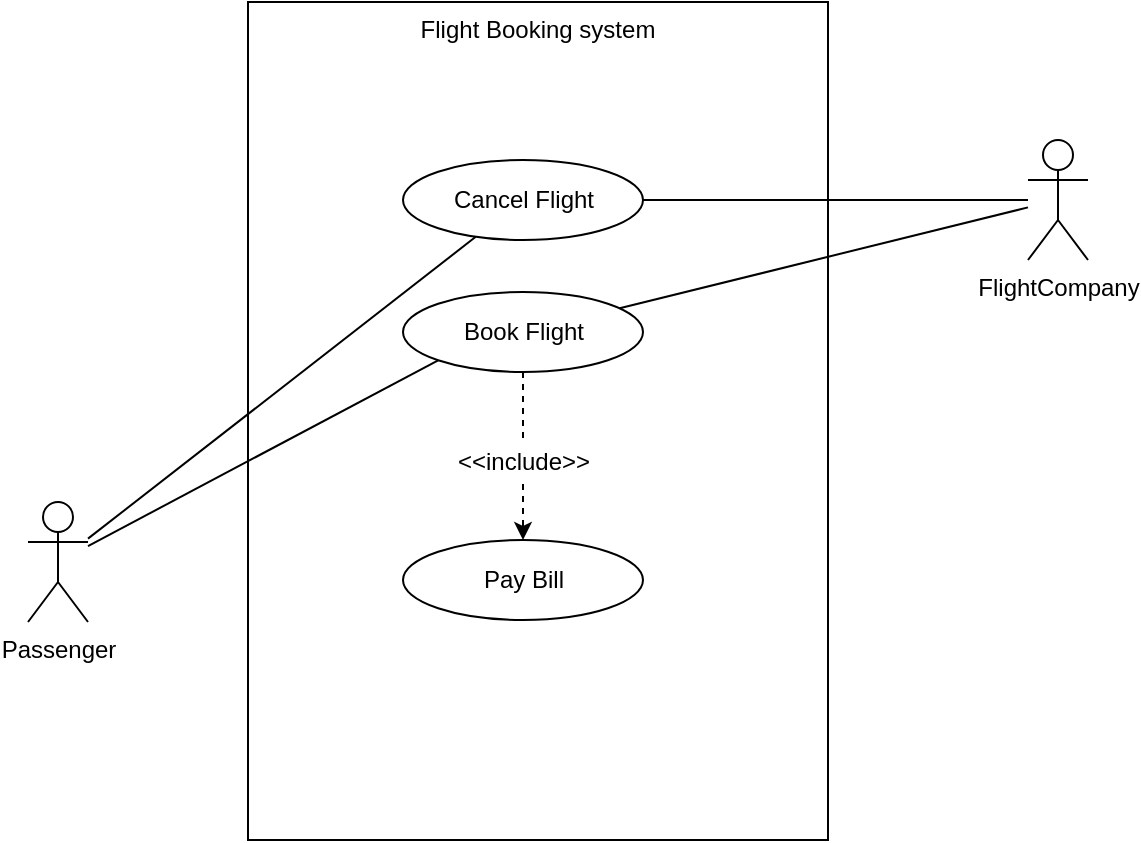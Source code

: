 <mxfile version="19.0.3" type="device" pages="3"><diagram name="Usecase" id="e7e014a7-5840-1c2e-5031-d8a46d1fe8dd"><mxGraphModel dx="652" dy="875" grid="1" gridSize="10" guides="1" tooltips="1" connect="1" arrows="1" fold="1" page="1" pageScale="1" pageWidth="1169" pageHeight="826" background="none" math="0" shadow="0"><root><mxCell id="0"/><mxCell id="1" parent="0"/><mxCell id="3" value="Flight Booking system" style="verticalAlign=top;" parent="1" vertex="1"><mxGeometry x="480" y="41" width="290" height="419" as="geometry"/></mxCell><mxCell id="TDL8bfE9JvffmUdeJt1t-57" style="rounded=0;orthogonalLoop=1;jettySize=auto;html=1;endArrow=none;endFill=0;" parent="1" source="TDL8bfE9JvffmUdeJt1t-47" target="TDL8bfE9JvffmUdeJt1t-48" edge="1"><mxGeometry relative="1" as="geometry"/></mxCell><mxCell id="TDL8bfE9JvffmUdeJt1t-59" style="edgeStyle=none;rounded=0;orthogonalLoop=1;jettySize=auto;html=1;entryX=0;entryY=1;entryDx=0;entryDy=0;endArrow=none;endFill=0;" parent="1" source="TDL8bfE9JvffmUdeJt1t-47" target="TDL8bfE9JvffmUdeJt1t-49" edge="1"><mxGeometry relative="1" as="geometry"/></mxCell><mxCell id="TDL8bfE9JvffmUdeJt1t-47" value="Passenger" style="shape=umlActor;verticalLabelPosition=bottom;verticalAlign=top;html=1;outlineConnect=0;" parent="1" vertex="1"><mxGeometry x="370" y="291" width="30" height="60" as="geometry"/></mxCell><mxCell id="TDL8bfE9JvffmUdeJt1t-58" style="edgeStyle=none;rounded=0;orthogonalLoop=1;jettySize=auto;html=1;endArrow=none;endFill=0;" parent="1" source="TDL8bfE9JvffmUdeJt1t-48" target="TDL8bfE9JvffmUdeJt1t-56" edge="1"><mxGeometry relative="1" as="geometry"/></mxCell><mxCell id="TDL8bfE9JvffmUdeJt1t-48" value="Cancel Flight" style="ellipse;whiteSpace=wrap;html=1;" parent="1" vertex="1"><mxGeometry x="557.5" y="120" width="120" height="40" as="geometry"/></mxCell><mxCell id="TDL8bfE9JvffmUdeJt1t-60" style="edgeStyle=none;rounded=0;orthogonalLoop=1;jettySize=auto;html=1;endArrow=none;endFill=0;" parent="1" source="TDL8bfE9JvffmUdeJt1t-49" target="TDL8bfE9JvffmUdeJt1t-56" edge="1"><mxGeometry relative="1" as="geometry"/></mxCell><mxCell id="FbRjkY76gEAK9s7r62sR-5" style="edgeStyle=none;rounded=0;orthogonalLoop=1;jettySize=auto;html=1;exitX=0.5;exitY=1;exitDx=0;exitDy=0;dashed=1;startArrow=none;" edge="1" parent="1" source="FbRjkY76gEAK9s7r62sR-6" target="TDL8bfE9JvffmUdeJt1t-53"><mxGeometry relative="1" as="geometry"/></mxCell><mxCell id="TDL8bfE9JvffmUdeJt1t-49" value="Book Flight" style="ellipse;whiteSpace=wrap;html=1;" parent="1" vertex="1"><mxGeometry x="557.5" y="186" width="120" height="40" as="geometry"/></mxCell><mxCell id="TDL8bfE9JvffmUdeJt1t-53" value="Pay Bill" style="ellipse;whiteSpace=wrap;html=1;" parent="1" vertex="1"><mxGeometry x="557.5" y="310" width="120" height="40" as="geometry"/></mxCell><mxCell id="TDL8bfE9JvffmUdeJt1t-56" value="&lt;div&gt;FlightCompany&lt;/div&gt;" style="shape=umlActor;verticalLabelPosition=bottom;verticalAlign=top;html=1;outlineConnect=0;" parent="1" vertex="1"><mxGeometry x="870" y="110" width="30" height="60" as="geometry"/></mxCell><mxCell id="FbRjkY76gEAK9s7r62sR-6" value="&amp;lt;&amp;lt;include&amp;gt;&amp;gt;" style="text;html=1;strokeColor=none;fillColor=none;align=center;verticalAlign=middle;whiteSpace=wrap;rounded=0;" vertex="1" parent="1"><mxGeometry x="587.5" y="260" width="60" height="22" as="geometry"/></mxCell><mxCell id="FbRjkY76gEAK9s7r62sR-8" value="" style="edgeStyle=none;rounded=0;orthogonalLoop=1;jettySize=auto;html=1;exitX=0.5;exitY=1;exitDx=0;exitDy=0;dashed=1;endArrow=none;" edge="1" parent="1" source="TDL8bfE9JvffmUdeJt1t-49" target="FbRjkY76gEAK9s7r62sR-6"><mxGeometry relative="1" as="geometry"><mxPoint x="617.5" y="226" as="sourcePoint"/><mxPoint x="617.5" y="310" as="targetPoint"/></mxGeometry></mxCell><mxCell id="FbRjkY76gEAK9s7r62sR-9" style="edgeStyle=none;rounded=0;orthogonalLoop=1;jettySize=auto;html=1;exitX=0.5;exitY=0;exitDx=0;exitDy=0;dashed=1;" edge="1" parent="1"><mxGeometry relative="1" as="geometry"><mxPoint x="617.5" y="370" as="sourcePoint"/><mxPoint x="617.5" y="370" as="targetPoint"/></mxGeometry></mxCell></root></mxGraphModel></diagram><diagram id="TeAFWUX0JYLAGEhZVdAT" name="Class"><mxGraphModel dx="652" dy="875" grid="1" gridSize="10" guides="1" tooltips="1" connect="1" arrows="1" fold="1" page="1" pageScale="1" pageWidth="1169" pageHeight="827" math="0" shadow="0"><root><mxCell id="0"/><mxCell id="1" parent="0"/><mxCell id="K90MN-hTB2s9Rrz1LQJv-1" value="Passenger" style="swimlane;fontStyle=2;align=center;verticalAlign=top;childLayout=stackLayout;horizontal=1;startSize=26;horizontalStack=0;resizeParent=1;resizeLast=0;collapsible=1;marginBottom=0;rounded=0;shadow=0;strokeWidth=1;" parent="1" vertex="1"><mxGeometry x="94" y="850" width="160" height="138" as="geometry"><mxRectangle x="230" y="140" width="160" height="26" as="alternateBounds"/></mxGeometry></mxCell><mxCell id="K90MN-hTB2s9Rrz1LQJv-2" value="Name" style="text;align=left;verticalAlign=top;spacingLeft=4;spacingRight=4;overflow=hidden;rotatable=0;points=[[0,0.5],[1,0.5]];portConstraint=eastwest;" parent="K90MN-hTB2s9Rrz1LQJv-1" vertex="1"><mxGeometry y="26" width="160" height="26" as="geometry"/></mxCell><mxCell id="K90MN-hTB2s9Rrz1LQJv-3" value="Surname" style="text;align=left;verticalAlign=top;spacingLeft=4;spacingRight=4;overflow=hidden;rotatable=0;points=[[0,0.5],[1,0.5]];portConstraint=eastwest;rounded=0;shadow=0;html=0;" parent="K90MN-hTB2s9Rrz1LQJv-1" vertex="1"><mxGeometry y="52" width="160" height="26" as="geometry"/></mxCell><mxCell id="K90MN-hTB2s9Rrz1LQJv-4" value="Email Address" style="text;align=left;verticalAlign=top;spacingLeft=4;spacingRight=4;overflow=hidden;rotatable=0;points=[[0,0.5],[1,0.5]];portConstraint=eastwest;rounded=0;shadow=0;html=0;" parent="K90MN-hTB2s9Rrz1LQJv-1" vertex="1"><mxGeometry y="78" width="160" height="26" as="geometry"/></mxCell><mxCell id="K90MN-hTB2s9Rrz1LQJv-5" value="" style="line;html=1;strokeWidth=1;align=left;verticalAlign=middle;spacingTop=-1;spacingLeft=3;spacingRight=3;rotatable=0;labelPosition=right;points=[];portConstraint=eastwest;" parent="K90MN-hTB2s9Rrz1LQJv-1" vertex="1"><mxGeometry y="104" width="160" height="8" as="geometry"/></mxCell><mxCell id="K90MN-hTB2s9Rrz1LQJv-6" value="Flight Booking" style="swimlane;fontStyle=0;align=center;verticalAlign=top;childLayout=stackLayout;horizontal=1;startSize=26;horizontalStack=0;resizeParent=1;resizeLast=0;collapsible=1;marginBottom=0;rounded=0;shadow=0;strokeWidth=1;" parent="1" vertex="1"><mxGeometry x="414" y="869" width="160" height="120" as="geometry"><mxRectangle x="550" y="140" width="160" height="26" as="alternateBounds"/></mxGeometry></mxCell><mxCell id="K90MN-hTB2s9Rrz1LQJv-7" value="totalCost" style="text;align=left;verticalAlign=top;spacingLeft=4;spacingRight=4;overflow=hidden;rotatable=0;points=[[0,0.5],[1,0.5]];portConstraint=eastwest;" parent="K90MN-hTB2s9Rrz1LQJv-6" vertex="1"><mxGeometry y="26" width="160" height="26" as="geometry"/></mxCell><mxCell id="K90MN-hTB2s9Rrz1LQJv-8" value="" style="line;html=1;strokeWidth=1;align=left;verticalAlign=middle;spacingTop=-1;spacingLeft=3;spacingRight=3;rotatable=0;labelPosition=right;points=[];portConstraint=eastwest;" parent="K90MN-hTB2s9Rrz1LQJv-6" vertex="1"><mxGeometry y="52" width="160" height="8" as="geometry"/></mxCell><mxCell id="K90MN-hTB2s9Rrz1LQJv-9" value="calcTotalPayment&#10;checkUserInfo&#10;sendBillInfo" style="text;align=left;verticalAlign=top;spacingLeft=4;spacingRight=4;overflow=hidden;rotatable=0;points=[[0,0.5],[1,0.5]];portConstraint=eastwest;" parent="K90MN-hTB2s9Rrz1LQJv-6" vertex="1"><mxGeometry y="60" width="160" height="60" as="geometry"/></mxCell><mxCell id="K90MN-hTB2s9Rrz1LQJv-10" value="" style="endArrow=none;shadow=0;strokeWidth=1;rounded=0;endFill=0;edgeStyle=elbowEdgeStyle;elbow=vertical;" parent="1" source="K90MN-hTB2s9Rrz1LQJv-1" target="K90MN-hTB2s9Rrz1LQJv-6" edge="1"><mxGeometry x="0.5" y="41" relative="1" as="geometry"><mxPoint x="424" y="622" as="sourcePoint"/><mxPoint x="584" y="622" as="targetPoint"/><mxPoint x="-40" y="32" as="offset"/></mxGeometry></mxCell><mxCell id="K90MN-hTB2s9Rrz1LQJv-11" value="0..1" style="resizable=0;align=left;verticalAlign=bottom;labelBackgroundColor=none;fontSize=12;" parent="K90MN-hTB2s9Rrz1LQJv-10" connectable="0" vertex="1"><mxGeometry x="-1" relative="1" as="geometry"><mxPoint x="130" y="1" as="offset"/></mxGeometry></mxCell><mxCell id="K90MN-hTB2s9Rrz1LQJv-12" value="1" style="resizable=0;align=right;verticalAlign=bottom;labelBackgroundColor=none;fontSize=12;" parent="K90MN-hTB2s9Rrz1LQJv-10" connectable="0" vertex="1"><mxGeometry x="1" relative="1" as="geometry"><mxPoint x="-150" y="1" as="offset"/></mxGeometry></mxCell><mxCell id="K90MN-hTB2s9Rrz1LQJv-13" style="edgeStyle=orthogonalEdgeStyle;rounded=0;orthogonalLoop=1;jettySize=auto;html=1;fontSize=13;endArrow=none;endFill=0;startArrow=diamondThin;startFill=1;" parent="1" source="K90MN-hTB2s9Rrz1LQJv-15" target="K90MN-hTB2s9Rrz1LQJv-26" edge="1"><mxGeometry relative="1" as="geometry"/></mxCell><mxCell id="K90MN-hTB2s9Rrz1LQJv-14" style="edgeStyle=orthogonalEdgeStyle;rounded=0;orthogonalLoop=1;jettySize=auto;html=1;fontSize=13;endArrow=none;endFill=0;startArrow=diamondThin;startFill=1;" parent="1" source="K90MN-hTB2s9Rrz1LQJv-15" target="K90MN-hTB2s9Rrz1LQJv-22" edge="1"><mxGeometry relative="1" as="geometry"><Array as="points"><mxPoint x="614" y="440"/><mxPoint x="614" y="440"/></Array></mxGeometry></mxCell><mxCell id="K90MN-hTB2s9Rrz1LQJv-15" value="Airline Company" style="swimlane;fontStyle=0;align=center;verticalAlign=top;childLayout=stackLayout;horizontal=1;startSize=26;horizontalStack=0;resizeParent=1;resizeLast=0;collapsible=1;marginBottom=0;rounded=0;shadow=0;strokeWidth=1;" parent="1" vertex="1"><mxGeometry x="414" y="370" width="160" height="190" as="geometry"><mxRectangle x="550" y="140" width="160" height="26" as="alternateBounds"/></mxGeometry></mxCell><mxCell id="K90MN-hTB2s9Rrz1LQJv-16" value="companyCode" style="text;align=left;verticalAlign=top;spacingLeft=4;spacingRight=4;overflow=hidden;rotatable=0;points=[[0,0.5],[1,0.5]];portConstraint=eastwest;" parent="K90MN-hTB2s9Rrz1LQJv-15" vertex="1"><mxGeometry y="26" width="160" height="26" as="geometry"/></mxCell><mxCell id="K90MN-hTB2s9Rrz1LQJv-17" value="" style="line;html=1;strokeWidth=1;align=left;verticalAlign=middle;spacingTop=-1;spacingLeft=3;spacingRight=3;rotatable=0;labelPosition=right;points=[];portConstraint=eastwest;" parent="K90MN-hTB2s9Rrz1LQJv-15" vertex="1"><mxGeometry y="52" width="160" height="8" as="geometry"/></mxCell><mxCell id="K90MN-hTB2s9Rrz1LQJv-18" value="checkAirplane" style="text;align=left;verticalAlign=top;spacingLeft=4;spacingRight=4;overflow=hidden;rotatable=0;points=[[0,0.5],[1,0.5]];portConstraint=eastwest;" parent="K90MN-hTB2s9Rrz1LQJv-15" vertex="1"><mxGeometry y="60" width="160" height="26" as="geometry"/></mxCell><mxCell id="K90MN-hTB2s9Rrz1LQJv-19" value="checkAirport&#10;" style="text;align=left;verticalAlign=top;spacingLeft=4;spacingRight=4;overflow=hidden;rotatable=0;points=[[0,0.5],[1,0.5]];portConstraint=eastwest;" parent="K90MN-hTB2s9Rrz1LQJv-15" vertex="1"><mxGeometry y="86" width="160" height="26" as="geometry"/></mxCell><mxCell id="K90MN-hTB2s9Rrz1LQJv-20" value="checkAirplane" style="text;align=left;verticalAlign=top;spacingLeft=4;spacingRight=4;overflow=hidden;rotatable=0;points=[[0,0.5],[1,0.5]];portConstraint=eastwest;" parent="K90MN-hTB2s9Rrz1LQJv-15" vertex="1"><mxGeometry y="112" width="160" height="26" as="geometry"/></mxCell><mxCell id="K90MN-hTB2s9Rrz1LQJv-21" value="checkSeat" style="text;align=left;verticalAlign=top;spacingLeft=4;spacingRight=4;overflow=hidden;rotatable=0;points=[[0,0.5],[1,0.5]];portConstraint=eastwest;" parent="K90MN-hTB2s9Rrz1LQJv-15" vertex="1"><mxGeometry y="138" width="160" height="26" as="geometry"/></mxCell><mxCell id="8xxlmHhPUcqaFo1KqWBJ-1" value="makeFlight" style="text;align=left;verticalAlign=top;spacingLeft=4;spacingRight=4;overflow=hidden;rotatable=0;points=[[0,0.5],[1,0.5]];portConstraint=eastwest;" vertex="1" parent="K90MN-hTB2s9Rrz1LQJv-15"><mxGeometry y="164" width="160" height="26" as="geometry"/></mxCell><mxCell id="K90MN-hTB2s9Rrz1LQJv-22" value="Airplane" style="swimlane;fontStyle=0;align=center;verticalAlign=top;childLayout=stackLayout;horizontal=1;startSize=26;horizontalStack=0;resizeParent=1;resizeLast=0;collapsible=1;marginBottom=0;rounded=0;shadow=0;strokeWidth=1;" parent="1" vertex="1"><mxGeometry x="724" y="360" width="160" height="160" as="geometry"><mxRectangle x="550" y="140" width="160" height="26" as="alternateBounds"/></mxGeometry></mxCell><mxCell id="K90MN-hTB2s9Rrz1LQJv-23" value="modelNumber&#10;registrationNUmber&#10;capacityOfPassengers&#10;numbeOffBussinessClass&#10;numberOfEconomyClass&#10;numberOfFirstClass&#10;" style="text;align=left;verticalAlign=top;spacingLeft=4;spacingRight=4;overflow=hidden;rotatable=0;points=[[0,0.5],[1,0.5]];portConstraint=eastwest;perimeterSpacing=0;spacingBottom=0;fontSize=13;spacingTop=0;spacing=2;" parent="K90MN-hTB2s9Rrz1LQJv-22" vertex="1"><mxGeometry y="26" width="160" height="114" as="geometry"/></mxCell><mxCell id="K90MN-hTB2s9Rrz1LQJv-24" value="" style="line;html=1;strokeWidth=1;align=left;verticalAlign=middle;spacingTop=-1;spacingLeft=3;spacingRight=3;rotatable=0;labelPosition=right;points=[];portConstraint=eastwest;" parent="K90MN-hTB2s9Rrz1LQJv-22" vertex="1"><mxGeometry y="140" width="160" height="8" as="geometry"/></mxCell><mxCell id="K90MN-hTB2s9Rrz1LQJv-25" value="Airport" style="swimlane;fontStyle=0;align=center;verticalAlign=top;childLayout=stackLayout;horizontal=1;startSize=26;horizontalStack=0;resizeParent=1;resizeLast=0;collapsible=1;marginBottom=0;rounded=0;shadow=0;strokeWidth=1;" parent="1" vertex="1"><mxGeometry x="724" y="240" width="160" height="90" as="geometry"><mxRectangle x="550" y="140" width="160" height="26" as="alternateBounds"/></mxGeometry></mxCell><mxCell id="K90MN-hTB2s9Rrz1LQJv-26" value="airportCode&#10;locationInfo&#10;" style="text;align=left;verticalAlign=top;spacingLeft=4;spacingRight=4;overflow=hidden;rotatable=0;points=[[0,0.5],[1,0.5]];portConstraint=eastwest;fontSize=13;" parent="K90MN-hTB2s9Rrz1LQJv-25" vertex="1"><mxGeometry y="26" width="160" height="44" as="geometry"/></mxCell><mxCell id="K90MN-hTB2s9Rrz1LQJv-27" value="" style="line;html=1;strokeWidth=1;align=left;verticalAlign=middle;spacingTop=-1;spacingLeft=3;spacingRight=3;rotatable=0;labelPosition=right;points=[];portConstraint=eastwest;" parent="K90MN-hTB2s9Rrz1LQJv-25" vertex="1"><mxGeometry y="70" width="160" height="8" as="geometry"/></mxCell><mxCell id="K90MN-hTB2s9Rrz1LQJv-28" style="edgeStyle=orthogonalEdgeStyle;rounded=0;orthogonalLoop=1;jettySize=auto;html=1;fontSize=13;endArrow=none;endFill=0;" parent="1" source="K90MN-hTB2s9Rrz1LQJv-29" target="K90MN-hTB2s9Rrz1LQJv-6" edge="1"><mxGeometry relative="1" as="geometry"><Array as="points"><mxPoint x="554" y="780"/></Array></mxGeometry></mxCell><mxCell id="K90MN-hTB2s9Rrz1LQJv-29" value="Flight" style="swimlane;fontStyle=0;align=center;verticalAlign=top;childLayout=stackLayout;horizontal=1;startSize=26;horizontalStack=0;resizeParent=1;resizeLast=0;collapsible=1;marginBottom=0;rounded=0;shadow=0;strokeWidth=1;" parent="1" vertex="1"><mxGeometry x="724" y="600" width="160" height="250" as="geometry"><mxRectangle x="550" y="140" width="160" height="26" as="alternateBounds"/></mxGeometry></mxCell><mxCell id="K90MN-hTB2s9Rrz1LQJv-30" value="flightCode&#10;departureAirport&#10;departureGate&#10;departuredate&#10;departureTime&#10;destinationAirport&#10;arrivalGate&#10;arrivalDate&#10;arrivalTime&#10;" style="text;align=left;verticalAlign=top;spacingLeft=4;spacingRight=4;overflow=hidden;rotatable=0;points=[[0,0.5],[1,0.5]];portConstraint=eastwest;fontSize=13;" parent="K90MN-hTB2s9Rrz1LQJv-29" vertex="1"><mxGeometry y="26" width="160" height="154" as="geometry"/></mxCell><mxCell id="K90MN-hTB2s9Rrz1LQJv-31" value="" style="line;html=1;strokeWidth=1;align=left;verticalAlign=middle;spacingTop=-1;spacingLeft=3;spacingRight=3;rotatable=0;labelPosition=right;points=[];portConstraint=eastwest;" parent="K90MN-hTB2s9Rrz1LQJv-29" vertex="1"><mxGeometry y="180" width="160" height="8" as="geometry"/></mxCell><mxCell id="K90MN-hTB2s9Rrz1LQJv-32" value="checkAvailableSeat" style="text;align=left;verticalAlign=top;spacingLeft=4;spacingRight=4;overflow=hidden;rotatable=0;points=[[0,0.5],[1,0.5]];portConstraint=eastwest;" parent="K90MN-hTB2s9Rrz1LQJv-29" vertex="1"><mxGeometry y="188" width="160" height="26" as="geometry"/></mxCell><mxCell id="K90MN-hTB2s9Rrz1LQJv-33" value="calcCostOfFlight" style="text;align=left;verticalAlign=top;spacingLeft=4;spacingRight=4;overflow=hidden;rotatable=0;points=[[0,0.5],[1,0.5]];portConstraint=eastwest;" parent="K90MN-hTB2s9Rrz1LQJv-29" vertex="1"><mxGeometry y="214" width="160" height="26" as="geometry"/></mxCell><mxCell id="K90MN-hTB2s9Rrz1LQJv-34" style="edgeStyle=orthogonalEdgeStyle;rounded=0;orthogonalLoop=1;jettySize=auto;html=1;fontSize=13;endArrow=classic;endFill=1;" parent="1" source="K90MN-hTB2s9Rrz1LQJv-20" target="K90MN-hTB2s9Rrz1LQJv-30" edge="1"><mxGeometry relative="1" as="geometry"/></mxCell><mxCell id="K90MN-hTB2s9Rrz1LQJv-35" value="1..." style="resizable=0;align=left;verticalAlign=bottom;labelBackgroundColor=none;fontSize=12;" parent="1" connectable="0" vertex="1"><mxGeometry x="694" y="285" as="geometry"/></mxCell><mxCell id="K90MN-hTB2s9Rrz1LQJv-36" value="1" style="resizable=0;align=left;verticalAlign=bottom;labelBackgroundColor=none;fontSize=12;" parent="1" connectable="0" vertex="1"><mxGeometry x="480" y="365" as="geometry"/></mxCell><mxCell id="K90MN-hTB2s9Rrz1LQJv-37" value="1..." style="resizable=0;align=left;verticalAlign=bottom;labelBackgroundColor=none;fontSize=12;" parent="1" connectable="0" vertex="1"><mxGeometry x="695" y="438" as="geometry"/></mxCell><mxCell id="K90MN-hTB2s9Rrz1LQJv-38" value="1" style="resizable=0;align=left;verticalAlign=bottom;labelBackgroundColor=none;fontSize=12;" parent="1" connectable="0" vertex="1"><mxGeometry x="581" y="436" as="geometry"/></mxCell><mxCell id="K90MN-hTB2s9Rrz1LQJv-39" value="1" style="resizable=0;align=left;verticalAlign=bottom;labelBackgroundColor=none;fontSize=12;" parent="1" connectable="0" vertex="1"><mxGeometry x="581" y="495" as="geometry"/></mxCell><mxCell id="K90MN-hTB2s9Rrz1LQJv-40" value="0..." style="resizable=0;align=left;verticalAlign=bottom;labelBackgroundColor=none;fontSize=12;" parent="1" connectable="0" vertex="1"><mxGeometry x="695" y="699" as="geometry"/></mxCell><mxCell id="K90MN-hTB2s9Rrz1LQJv-42" value="1..." style="resizable=0;align=left;verticalAlign=bottom;labelBackgroundColor=none;fontSize=12;" parent="1" connectable="0" vertex="1"><mxGeometry x="695" y="770" as="geometry"/></mxCell><mxCell id="oRMDAf0lYwKXxeGD4GW2-2" value="1" style="resizable=0;align=right;verticalAlign=bottom;labelBackgroundColor=none;fontSize=12;" parent="1" connectable="0" vertex="1"><mxGeometry x="274" y="930.381" as="geometry"><mxPoint x="275" y="-75" as="offset"/></mxGeometry></mxCell><mxCell id="r1OVy8lAXLjdpXwc0zc8-20" style="edgeStyle=orthogonalEdgeStyle;rounded=0;orthogonalLoop=1;jettySize=auto;html=1;startArrow=block;startFill=0;endArrow=none;endFill=0;dashed=1;" parent="1" source="r1OVy8lAXLjdpXwc0zc8-1" edge="1"><mxGeometry relative="1" as="geometry"><mxPoint x="494" y="989" as="targetPoint"/><Array as="points"><mxPoint x="600" y="1040"/><mxPoint x="494" y="1040"/></Array></mxGeometry></mxCell><mxCell id="r1OVy8lAXLjdpXwc0zc8-1" value="BookFlight" style="swimlane;fontStyle=2;align=center;verticalAlign=top;childLayout=stackLayout;horizontal=1;startSize=26;horizontalStack=0;resizeParent=1;resizeLast=0;collapsible=1;marginBottom=0;rounded=0;shadow=0;strokeWidth=1;" parent="1" vertex="1"><mxGeometry x="520" y="1103" width="160" height="104" as="geometry"><mxRectangle x="230" y="140" width="160" height="26" as="alternateBounds"/></mxGeometry></mxCell><mxCell id="r1OVy8lAXLjdpXwc0zc8-2" value="flightCode&#10;userInfo" style="text;align=left;verticalAlign=top;spacingLeft=4;spacingRight=4;overflow=hidden;rotatable=0;points=[[0,0.5],[1,0.5]];portConstraint=eastwest;" parent="r1OVy8lAXLjdpXwc0zc8-1" vertex="1"><mxGeometry y="26" width="160" height="44" as="geometry"/></mxCell><mxCell id="r1OVy8lAXLjdpXwc0zc8-5" value="" style="line;html=1;strokeWidth=1;align=left;verticalAlign=middle;spacingTop=-1;spacingLeft=3;spacingRight=3;rotatable=0;labelPosition=right;points=[];portConstraint=eastwest;" parent="r1OVy8lAXLjdpXwc0zc8-1" vertex="1"><mxGeometry y="70" width="160" height="8" as="geometry"/></mxCell><mxCell id="r1OVy8lAXLjdpXwc0zc8-6" value="bookFlight" style="text;align=left;verticalAlign=top;spacingLeft=4;spacingRight=4;overflow=hidden;rotatable=0;points=[[0,0.5],[1,0.5]];portConstraint=eastwest;rounded=0;shadow=0;html=0;" parent="r1OVy8lAXLjdpXwc0zc8-1" vertex="1"><mxGeometry y="78" width="160" height="26" as="geometry"/></mxCell><mxCell id="r1OVy8lAXLjdpXwc0zc8-19" style="edgeStyle=orthogonalEdgeStyle;rounded=0;orthogonalLoop=1;jettySize=auto;html=1;startArrow=open;startFill=0;endArrow=none;endFill=0;exitX=0.5;exitY=0;exitDx=0;exitDy=0;strokeColor=default;dashed=1;" parent="1" source="r1OVy8lAXLjdpXwc0zc8-7" edge="1"><mxGeometry relative="1" as="geometry"><mxPoint x="494" y="989" as="targetPoint"/><Array as="points"><mxPoint x="370" y="1040"/><mxPoint x="494" y="1040"/></Array></mxGeometry></mxCell><mxCell id="r1OVy8lAXLjdpXwc0zc8-7" value="CancelFlight" style="swimlane;fontStyle=2;align=center;verticalAlign=top;childLayout=stackLayout;horizontal=1;startSize=26;horizontalStack=0;resizeParent=1;resizeLast=0;collapsible=1;marginBottom=0;rounded=0;shadow=0;strokeWidth=1;" parent="1" vertex="1"><mxGeometry x="290" y="1103" width="160" height="110" as="geometry"><mxRectangle x="230" y="140" width="160" height="26" as="alternateBounds"/></mxGeometry></mxCell><mxCell id="r1OVy8lAXLjdpXwc0zc8-8" value="flightCode&#10;userInfo" style="text;align=left;verticalAlign=top;spacingLeft=4;spacingRight=4;overflow=hidden;rotatable=0;points=[[0,0.5],[1,0.5]];portConstraint=eastwest;" parent="r1OVy8lAXLjdpXwc0zc8-7" vertex="1"><mxGeometry y="26" width="160" height="44" as="geometry"/></mxCell><mxCell id="r1OVy8lAXLjdpXwc0zc8-9" value="" style="line;html=1;strokeWidth=1;align=left;verticalAlign=middle;spacingTop=-1;spacingLeft=3;spacingRight=3;rotatable=0;labelPosition=right;points=[];portConstraint=eastwest;" parent="r1OVy8lAXLjdpXwc0zc8-7" vertex="1"><mxGeometry y="70" width="160" height="8" as="geometry"/></mxCell><mxCell id="r1OVy8lAXLjdpXwc0zc8-10" value="cancelFlight" style="text;align=left;verticalAlign=top;spacingLeft=4;spacingRight=4;overflow=hidden;rotatable=0;points=[[0,0.5],[1,0.5]];portConstraint=eastwest;rounded=0;shadow=0;html=0;" parent="r1OVy8lAXLjdpXwc0zc8-7" vertex="1"><mxGeometry y="78" width="160" height="26" as="geometry"/></mxCell><mxCell id="r1OVy8lAXLjdpXwc0zc8-22" value="PayBill" style="swimlane;fontStyle=2;align=center;verticalAlign=top;childLayout=stackLayout;horizontal=1;startSize=26;horizontalStack=0;resizeParent=1;resizeLast=0;collapsible=1;marginBottom=0;rounded=0;shadow=0;strokeWidth=1;" parent="1" vertex="1"><mxGeometry x="724" y="1103" width="160" height="160" as="geometry"><mxRectangle x="230" y="140" width="160" height="26" as="alternateBounds"/></mxGeometry></mxCell><mxCell id="r1OVy8lAXLjdpXwc0zc8-23" value="flightCode&#10;userInfo" style="text;align=left;verticalAlign=top;spacingLeft=4;spacingRight=4;overflow=hidden;rotatable=0;points=[[0,0.5],[1,0.5]];portConstraint=eastwest;" parent="r1OVy8lAXLjdpXwc0zc8-22" vertex="1"><mxGeometry y="26" width="160" height="44" as="geometry"/></mxCell><mxCell id="r1OVy8lAXLjdpXwc0zc8-24" value="" style="line;html=1;strokeWidth=1;align=left;verticalAlign=middle;spacingTop=-1;spacingLeft=3;spacingRight=3;rotatable=0;labelPosition=right;points=[];portConstraint=eastwest;" parent="r1OVy8lAXLjdpXwc0zc8-22" vertex="1"><mxGeometry y="70" width="160" height="8" as="geometry"/></mxCell><mxCell id="r1OVy8lAXLjdpXwc0zc8-25" value="cancelFlight&#10;checkUserMilage&#10;getTotalCost&#10;calcGetMilage&#10;successMsgSend" style="text;align=left;verticalAlign=top;spacingLeft=4;spacingRight=4;overflow=hidden;rotatable=0;points=[[0,0.5],[1,0.5]];portConstraint=eastwest;rounded=0;shadow=0;html=0;" parent="r1OVy8lAXLjdpXwc0zc8-22" vertex="1"><mxGeometry y="78" width="160" height="82" as="geometry"/></mxCell><mxCell id="daU__C4wIjhSjI73ESSq-1" style="edgeStyle=orthogonalEdgeStyle;rounded=0;orthogonalLoop=1;jettySize=auto;html=1;startArrow=none;startFill=0;endArrow=block;endFill=0;dashed=1;" parent="1" source="K90MN-hTB2s9Rrz1LQJv-7" edge="1"><mxGeometry relative="1" as="geometry"><mxPoint x="810" y="1100" as="targetPoint"/><Array as="points"><mxPoint x="810" y="908"/></Array></mxGeometry></mxCell></root></mxGraphModel></diagram><diagram id="mlAfhkvd5beTULWrZf4E" name="Sequence"><mxGraphModel dx="892" dy="875" grid="1" gridSize="10" guides="1" tooltips="1" connect="1" arrows="1" fold="1" page="1" pageScale="1" pageWidth="1169" pageHeight="827" math="0" shadow="0"><root><mxCell id="0"/><mxCell id="1" parent="0"/><mxCell id="2vRmTmhqNG-sJGR0Z9_O-1" value="" style="html=1;points=[];perimeter=orthogonalPerimeter;rounded=0;shadow=0;comic=0;labelBackgroundColor=none;strokeWidth=1;fontFamily=Verdana;fontSize=12;align=center;" parent="1" vertex="1"><mxGeometry x="277" y="180" width="10" height="390" as="geometry"/></mxCell><mxCell id="2vRmTmhqNG-sJGR0Z9_O-2" value=":Flight" style="shape=umlLifeline;perimeter=lifelinePerimeter;whiteSpace=wrap;html=1;container=1;collapsible=0;recursiveResize=0;outlineConnect=0;rounded=1;shadow=0;comic=0;labelBackgroundColor=none;strokeWidth=1;fontFamily=Verdana;fontSize=12;align=center;" parent="1" vertex="1"><mxGeometry x="390" y="80" width="100" height="580" as="geometry"/></mxCell><mxCell id="2vRmTmhqNG-sJGR0Z9_O-3" value="" style="html=1;points=[];perimeter=orthogonalPerimeter;rounded=0;shadow=0;comic=0;labelBackgroundColor=none;strokeWidth=1;fontFamily=Verdana;fontSize=12;align=center;" parent="1" vertex="1"><mxGeometry x="435" y="260" width="10" height="40" as="geometry"/></mxCell><mxCell id="2vRmTmhqNG-sJGR0Z9_O-4" value=":FlightBooking" style="shape=umlLifeline;perimeter=lifelinePerimeter;whiteSpace=wrap;html=1;container=1;collapsible=0;recursiveResize=0;outlineConnect=0;rounded=1;shadow=0;comic=0;labelBackgroundColor=none;strokeWidth=1;fontFamily=Verdana;fontSize=12;align=center;" parent="1" vertex="1"><mxGeometry x="240" y="80" width="100" height="580" as="geometry"/></mxCell><mxCell id="2vRmTmhqNG-sJGR0Z9_O-5" value="" style="html=1;points=[];perimeter=orthogonalPerimeter;rounded=0;shadow=0;comic=0;labelBackgroundColor=none;strokeWidth=1;fontFamily=Verdana;fontSize=12;align=center;" parent="2vRmTmhqNG-sJGR0Z9_O-4" vertex="1"><mxGeometry x="45" y="100" width="10" height="50" as="geometry"/></mxCell><mxCell id="2vRmTmhqNG-sJGR0Z9_O-6" value="" style="html=1;points=[];perimeter=orthogonalPerimeter;rounded=0;shadow=0;comic=0;labelBackgroundColor=none;strokeWidth=1;fontFamily=Verdana;fontSize=12;align=center;" parent="2vRmTmhqNG-sJGR0Z9_O-4" vertex="1"><mxGeometry x="45" y="170" width="10" height="50" as="geometry"/></mxCell><mxCell id="2vRmTmhqNG-sJGR0Z9_O-7" value="checkAvailableSeat" style="html=1;verticalAlign=bottom;endArrow=block;labelBackgroundColor=none;fontFamily=Verdana;fontSize=12;edgeStyle=elbowEdgeStyle;elbow=vertical;" parent="2vRmTmhqNG-sJGR0Z9_O-4" target="2vRmTmhqNG-sJGR0Z9_O-2" edge="1"><mxGeometry relative="1" as="geometry"><mxPoint x="55" y="180" as="sourcePoint"/><mxPoint x="205" y="180" as="targetPoint"/></mxGeometry></mxCell><mxCell id="2vRmTmhqNG-sJGR0Z9_O-8" value="OK" style="html=1;verticalAlign=bottom;endArrow=open;dashed=1;endSize=8;labelBackgroundColor=none;fontFamily=Verdana;fontSize=12;edgeStyle=elbowEdgeStyle;elbow=vertical;" parent="2vRmTmhqNG-sJGR0Z9_O-4" source="2vRmTmhqNG-sJGR0Z9_O-2" edge="1"><mxGeometry relative="1" as="geometry"><mxPoint x="55" y="220" as="targetPoint"/><Array as="points"><mxPoint x="130" y="220"/><mxPoint x="160" y="220"/></Array><mxPoint x="209.5" y="220" as="sourcePoint"/></mxGeometry></mxCell><mxCell id="2vRmTmhqNG-sJGR0Z9_O-9" value="" style="html=1;points=[];perimeter=orthogonalPerimeter;rounded=0;shadow=0;comic=0;labelBackgroundColor=none;strokeWidth=1;fontFamily=Verdana;fontSize=12;align=center;" parent="2vRmTmhqNG-sJGR0Z9_O-4" vertex="1"><mxGeometry x="45" y="240" width="10" height="50" as="geometry"/></mxCell><mxCell id="2vRmTmhqNG-sJGR0Z9_O-14" value=":BookFlight&lt;br&gt;" style="shape=umlLifeline;perimeter=lifelinePerimeter;whiteSpace=wrap;html=1;container=1;collapsible=0;recursiveResize=0;outlineConnect=0;rounded=1;shadow=0;comic=0;labelBackgroundColor=none;strokeWidth=1;fontFamily=Verdana;fontSize=12;align=center;" parent="1" vertex="1"><mxGeometry x="530" y="80" width="100" height="580" as="geometry"/></mxCell><mxCell id="2vRmTmhqNG-sJGR0Z9_O-15" value="" style="html=1;points=[];perimeter=orthogonalPerimeter;rounded=0;shadow=0;comic=0;labelBackgroundColor=none;strokeWidth=1;fontFamily=Verdana;fontSize=12;align=center;" parent="2vRmTmhqNG-sJGR0Z9_O-14" vertex="1"><mxGeometry x="45" y="240" width="10" height="40" as="geometry"/></mxCell><mxCell id="2vRmTmhqNG-sJGR0Z9_O-16" value="bookFlight" style="html=1;verticalAlign=bottom;endArrow=block;labelBackgroundColor=none;fontFamily=Verdana;fontSize=12;edgeStyle=elbowEdgeStyle;elbow=vertical;" parent="2vRmTmhqNG-sJGR0Z9_O-14" edge="1"><mxGeometry relative="1" as="geometry"><mxPoint x="-230" y="250" as="sourcePoint"/><mxPoint x="45" y="250" as="targetPoint"/></mxGeometry></mxCell><mxCell id="2vRmTmhqNG-sJGR0Z9_O-10" value="" style="html=1;points=[];perimeter=orthogonalPerimeter;rounded=0;shadow=0;comic=0;labelBackgroundColor=none;strokeWidth=1;fontFamily=Verdana;fontSize=12;align=center;" parent="2vRmTmhqNG-sJGR0Z9_O-14" vertex="1"><mxGeometry x="45" y="380" width="10" height="80" as="geometry"/></mxCell><mxCell id="2vRmTmhqNG-sJGR0Z9_O-17" value=":PayBill" style="shape=umlLifeline;perimeter=lifelinePerimeter;whiteSpace=wrap;html=1;container=1;collapsible=0;recursiveResize=0;outlineConnect=0;rounded=1;shadow=0;comic=0;labelBackgroundColor=none;strokeWidth=1;fontFamily=Verdana;fontSize=12;align=center;" parent="1" vertex="1"><mxGeometry x="670" y="80" width="100" height="580" as="geometry"/></mxCell><mxCell id="2vRmTmhqNG-sJGR0Z9_O-18" value="" style="html=1;points=[];perimeter=orthogonalPerimeter;rounded=0;shadow=0;comic=0;labelBackgroundColor=none;strokeWidth=1;fontFamily=Verdana;fontSize=12;align=center;" parent="2vRmTmhqNG-sJGR0Z9_O-17" vertex="1"><mxGeometry x="45" y="390" width="10" height="60" as="geometry"/></mxCell><mxCell id="2vRmTmhqNG-sJGR0Z9_O-19" value="getTotalCost" style="html=1;verticalAlign=bottom;endArrow=block;labelBackgroundColor=none;fontFamily=Verdana;fontSize=12;edgeStyle=elbowEdgeStyle;elbow=vertical;" parent="2vRmTmhqNG-sJGR0Z9_O-17" edge="1"><mxGeometry relative="1" as="geometry"><mxPoint x="-80" y="390" as="sourcePoint"/><mxPoint x="45" y="390" as="targetPoint"/></mxGeometry></mxCell><mxCell id="2vRmTmhqNG-sJGR0Z9_O-20" value=":Passenger" style="shape=umlLifeline;perimeter=lifelinePerimeter;whiteSpace=wrap;html=1;container=1;collapsible=0;recursiveResize=0;outlineConnect=0;rounded=1;shadow=0;comic=0;labelBackgroundColor=none;strokeWidth=1;fontFamily=Verdana;fontSize=12;align=center;" parent="1" vertex="1"><mxGeometry x="100" y="80" width="100" height="580" as="geometry"/></mxCell><mxCell id="2vRmTmhqNG-sJGR0Z9_O-21" value="" style="html=1;points=[];perimeter=orthogonalPerimeter;rounded=0;shadow=0;comic=0;labelBackgroundColor=none;strokeWidth=1;fontFamily=Verdana;fontSize=12;align=center;" parent="2vRmTmhqNG-sJGR0Z9_O-20" vertex="1"><mxGeometry x="45" y="100" width="10" height="390" as="geometry"/></mxCell><mxCell id="2vRmTmhqNG-sJGR0Z9_O-24" value="OK" style="html=1;verticalAlign=bottom;endArrow=open;dashed=1;endSize=8;labelBackgroundColor=none;fontFamily=Verdana;fontSize=12;edgeStyle=elbowEdgeStyle;elbow=vertical;" parent="1" source="2vRmTmhqNG-sJGR0Z9_O-14" edge="1"><mxGeometry relative="1" as="geometry"><mxPoint x="300" y="360" as="targetPoint"/><Array as="points"><mxPoint x="385" y="360"/><mxPoint x="415" y="360"/></Array><mxPoint x="604.5" y="360" as="sourcePoint"/></mxGeometry></mxCell><mxCell id="2vRmTmhqNG-sJGR0Z9_O-25" value="" style="html=1;points=[];perimeter=orthogonalPerimeter;rounded=0;shadow=0;comic=0;labelBackgroundColor=none;strokeWidth=1;fontFamily=Verdana;fontSize=12;align=center;" parent="1" vertex="1"><mxGeometry x="285" y="399" width="10" height="50" as="geometry"/></mxCell><mxCell id="2vRmTmhqNG-sJGR0Z9_O-26" value="" style="html=1;points=[];perimeter=orthogonalPerimeter;rounded=0;shadow=0;comic=0;labelBackgroundColor=none;strokeWidth=1;fontFamily=Verdana;fontSize=12;align=center;" parent="1" vertex="1"><mxGeometry x="575" y="399" width="10" height="40" as="geometry"/></mxCell><mxCell id="2vRmTmhqNG-sJGR0Z9_O-27" value="bookFlight" style="html=1;verticalAlign=bottom;endArrow=block;labelBackgroundColor=none;fontFamily=Verdana;fontSize=12;edgeStyle=elbowEdgeStyle;elbow=vertical;" parent="1" edge="1" target="2vRmTmhqNG-sJGR0Z9_O-14"><mxGeometry relative="1" as="geometry"><mxPoint x="300" y="409" as="sourcePoint"/><mxPoint x="725" y="409" as="targetPoint"/></mxGeometry></mxCell><mxCell id="2vRmTmhqNG-sJGR0Z9_O-28" value="OK" style="html=1;verticalAlign=bottom;endArrow=open;dashed=1;endSize=8;labelBackgroundColor=none;fontFamily=Verdana;fontSize=12;edgeStyle=elbowEdgeStyle;elbow=vertical;exitX=-0.05;exitY=0.813;exitDx=0;exitDy=0;exitPerimeter=0;" parent="1" edge="1" source="2vRmTmhqNG-sJGR0Z9_O-26"><mxGeometry relative="1" as="geometry"><mxPoint x="300" y="439" as="targetPoint"/><Array as="points"><mxPoint x="385" y="439"/><mxPoint x="415" y="439"/></Array><mxPoint x="729.5" y="439" as="sourcePoint"/></mxGeometry></mxCell><mxCell id="2vRmTmhqNG-sJGR0Z9_O-29" value="Booking" style="html=1;verticalAlign=bottom;endArrow=block;entryX=0;entryY=0;labelBackgroundColor=none;fontFamily=Verdana;fontSize=12;edgeStyle=elbowEdgeStyle;elbow=vertical;" parent="1" source="2vRmTmhqNG-sJGR0Z9_O-21" target="2vRmTmhqNG-sJGR0Z9_O-5" edge="1"><mxGeometry relative="1" as="geometry"><mxPoint x="220" y="190" as="sourcePoint"/></mxGeometry></mxCell><mxCell id="2vRmTmhqNG-sJGR0Z9_O-30" value="totalCost" style="html=1;verticalAlign=bottom;endArrow=open;dashed=1;endSize=8;labelBackgroundColor=none;fontFamily=Verdana;fontSize=12;edgeStyle=elbowEdgeStyle;elbow=vertical;" parent="1" source="2vRmTmhqNG-sJGR0Z9_O-4" target="2vRmTmhqNG-sJGR0Z9_O-21" edge="1"><mxGeometry relative="1" as="geometry"><mxPoint x="155" y="629" as="targetPoint"/><Array as="points"><mxPoint x="230" y="570"/><mxPoint x="240" y="629"/><mxPoint x="270" y="629"/></Array><mxPoint x="729.5" y="629" as="sourcePoint"/></mxGeometry></mxCell><mxCell id="2vRmTmhqNG-sJGR0Z9_O-11" value="totalCost" style="html=1;verticalAlign=bottom;endArrow=open;dashed=1;endSize=8;labelBackgroundColor=none;fontFamily=Verdana;fontSize=12;edgeStyle=elbowEdgeStyle;elbow=vertical;" parent="1" edge="1" target="2vRmTmhqNG-sJGR0Z9_O-4"><mxGeometry relative="1" as="geometry"><mxPoint x="295" y="520" as="targetPoint"/><Array as="points"><mxPoint x="660" y="530"/><mxPoint x="380" y="520"/><mxPoint x="410" y="520"/></Array><mxPoint x="710" y="530" as="sourcePoint"/></mxGeometry></mxCell></root></mxGraphModel></diagram></mxfile>